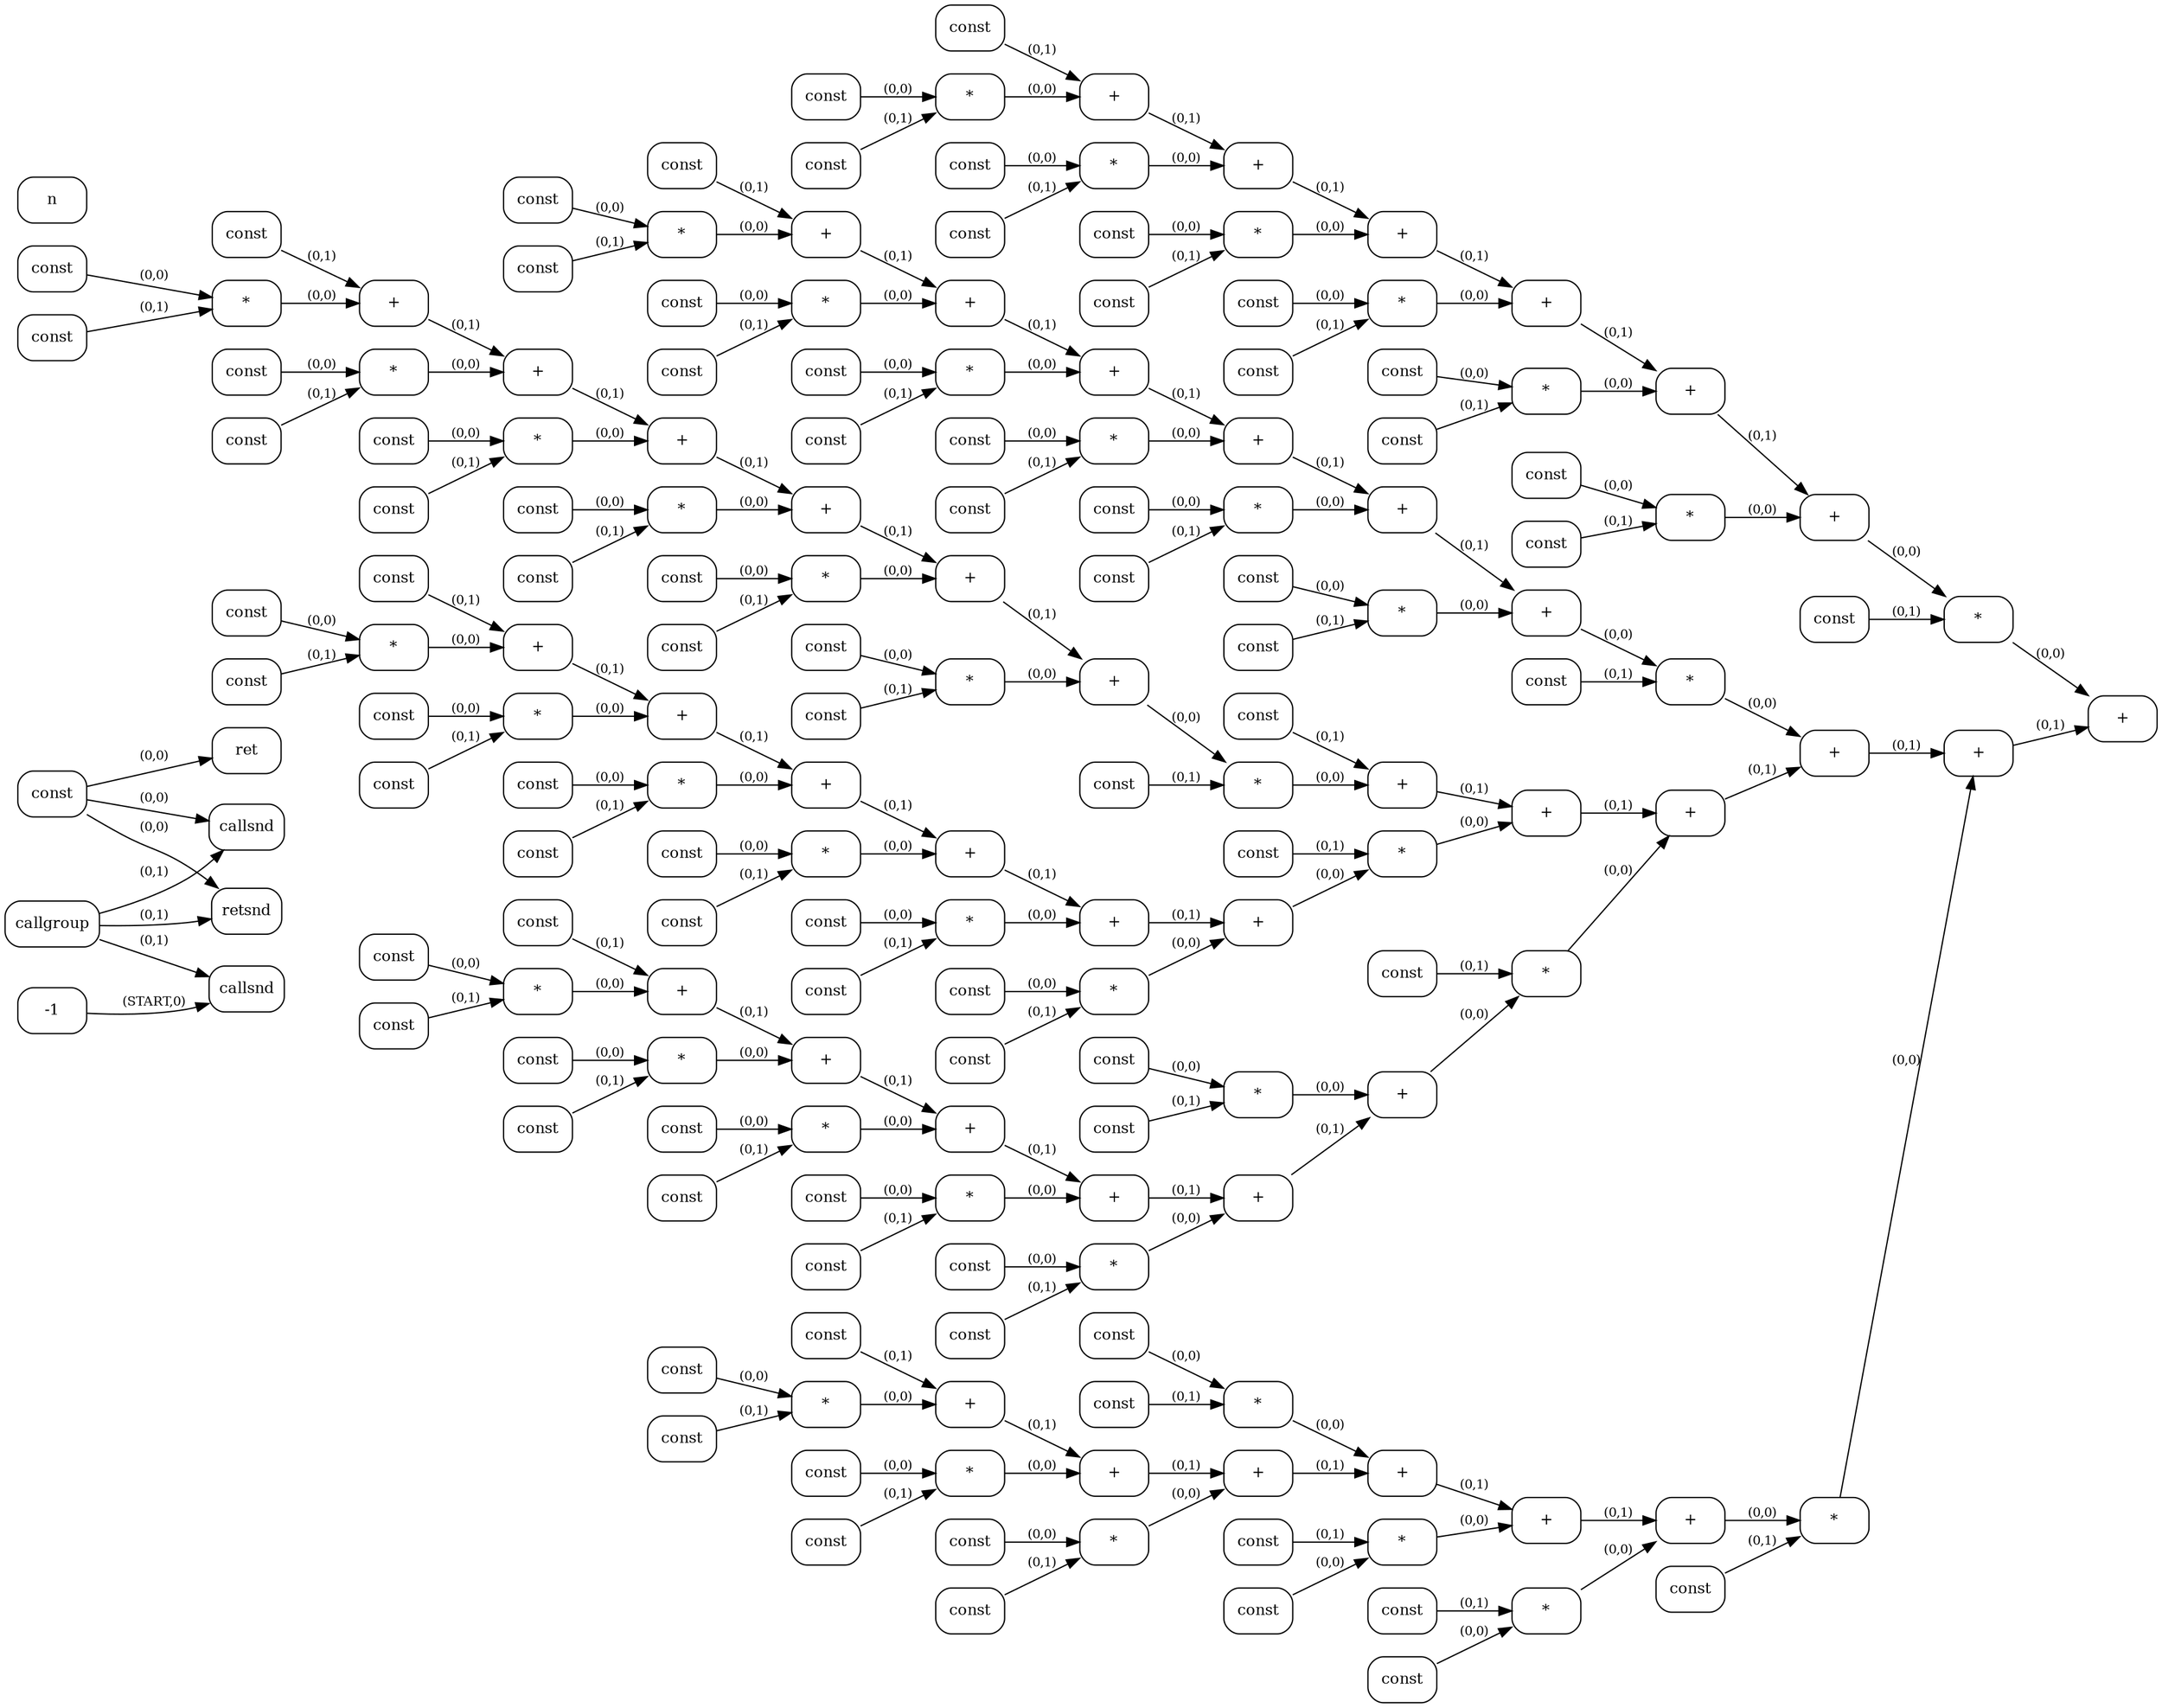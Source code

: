 digraph G {
  rankdir=LR;
  node [shape=box, style=rounded, fontsize=12];
  n0 [label="const"];
  n1 [label="callgroup"];
  n2 [label="callsnd"];
  n3 [label="callsnd"];
  n4 [label="retsnd"];
  n5 [label="const"];
  n6 [label="const"];
  n7 [label="const"];
  n8 [label="const"];
  n9 [label="const"];
  n10 [label="const"];
  n11 [label="const"];
  n12 [label="const"];
  n13 [label="const"];
  n14 [label="*"];
  n15 [label="+"];
  n16 [label="const"];
  n17 [label="*"];
  n18 [label="+"];
  n19 [label="const"];
  n20 [label="*"];
  n21 [label="+"];
  n22 [label="const"];
  n23 [label="*"];
  n24 [label="+"];
  n25 [label="const"];
  n26 [label="*"];
  n27 [label="+"];
  n28 [label="const"];
  n29 [label="*"];
  n30 [label="+"];
  n31 [label="const"];
  n32 [label="const"];
  n33 [label="const"];
  n34 [label="const"];
  n35 [label="const"];
  n36 [label="const"];
  n37 [label="const"];
  n38 [label="const"];
  n39 [label="*"];
  n40 [label="+"];
  n41 [label="const"];
  n42 [label="*"];
  n43 [label="+"];
  n44 [label="const"];
  n45 [label="*"];
  n46 [label="+"];
  n47 [label="const"];
  n48 [label="*"];
  n49 [label="+"];
  n50 [label="const"];
  n51 [label="*"];
  n52 [label="+"];
  n53 [label="const"];
  n54 [label="*"];
  n55 [label="+"];
  n56 [label="const"];
  n57 [label="const"];
  n58 [label="const"];
  n59 [label="const"];
  n60 [label="const"];
  n61 [label="const"];
  n62 [label="const"];
  n63 [label="const"];
  n64 [label="*"];
  n65 [label="+"];
  n66 [label="const"];
  n67 [label="*"];
  n68 [label="+"];
  n69 [label="const"];
  n70 [label="*"];
  n71 [label="+"];
  n72 [label="const"];
  n73 [label="*"];
  n74 [label="+"];
  n75 [label="const"];
  n76 [label="*"];
  n77 [label="+"];
  n78 [label="const"];
  n79 [label="*"];
  n80 [label="+"];
  n81 [label="const"];
  n82 [label="const"];
  n83 [label="const"];
  n84 [label="const"];
  n85 [label="const"];
  n86 [label="const"];
  n87 [label="const"];
  n88 [label="const"];
  n89 [label="*"];
  n90 [label="+"];
  n91 [label="const"];
  n92 [label="*"];
  n93 [label="+"];
  n94 [label="const"];
  n95 [label="*"];
  n96 [label="+"];
  n97 [label="const"];
  n98 [label="*"];
  n99 [label="+"];
  n100 [label="const"];
  n101 [label="*"];
  n102 [label="+"];
  n103 [label="const"];
  n104 [label="*"];
  n105 [label="+"];
  n106 [label="const"];
  n107 [label="const"];
  n108 [label="const"];
  n109 [label="const"];
  n110 [label="const"];
  n111 [label="const"];
  n112 [label="const"];
  n113 [label="const"];
  n114 [label="*"];
  n115 [label="+"];
  n116 [label="const"];
  n117 [label="*"];
  n118 [label="+"];
  n119 [label="const"];
  n120 [label="*"];
  n121 [label="+"];
  n122 [label="const"];
  n123 [label="*"];
  n124 [label="+"];
  n125 [label="const"];
  n126 [label="*"];
  n127 [label="+"];
  n128 [label="const"];
  n129 [label="*"];
  n130 [label="+"];
  n131 [label="const"];
  n132 [label="const"];
  n133 [label="const"];
  n134 [label="const"];
  n135 [label="const"];
  n136 [label="const"];
  n137 [label="const"];
  n138 [label="const"];
  n139 [label="*"];
  n140 [label="+"];
  n141 [label="const"];
  n142 [label="*"];
  n143 [label="+"];
  n144 [label="const"];
  n145 [label="*"];
  n146 [label="+"];
  n147 [label="const"];
  n148 [label="*"];
  n149 [label="+"];
  n150 [label="const"];
  n151 [label="*"];
  n152 [label="+"];
  n153 [label="const"];
  n154 [label="*"];
  n155 [label="+"];
  n156 [label="const"];
  n157 [label="*"];
  n158 [label="+"];
  n159 [label="const"];
  n160 [label="*"];
  n161 [label="+"];
  n162 [label="const"];
  n163 [label="*"];
  n164 [label="+"];
  n165 [label="const"];
  n166 [label="*"];
  n167 [label="+"];
  n168 [label="const"];
  n169 [label="*"];
  n170 [label="+"];
  n171 [label="const"];
  n172 [label="*"];
  n173 [label="+"];
  n174 [label="ret"];
  n-1 -> n2 [label="(START,0)", fontsize=10];
  n1 -> n2 [label="(0,1)", fontsize=10];
  n0 -> n3 [label="(0,0)", fontsize=10];
  n1 -> n3 [label="(0,1)", fontsize=10];
  n0 -> n4 [label="(0,0)", fontsize=10];
  n1 -> n4 [label="(0,1)", fontsize=10];
  n12 -> n14 [label="(0,0)", fontsize=10];
  n13 -> n14 [label="(0,1)", fontsize=10];
  n14 -> n15 [label="(0,0)", fontsize=10];
  n6 -> n15 [label="(0,1)", fontsize=10];
  n11 -> n17 [label="(0,0)", fontsize=10];
  n16 -> n17 [label="(0,1)", fontsize=10];
  n17 -> n18 [label="(0,0)", fontsize=10];
  n15 -> n18 [label="(0,1)", fontsize=10];
  n10 -> n20 [label="(0,0)", fontsize=10];
  n19 -> n20 [label="(0,1)", fontsize=10];
  n20 -> n21 [label="(0,0)", fontsize=10];
  n18 -> n21 [label="(0,1)", fontsize=10];
  n9 -> n23 [label="(0,0)", fontsize=10];
  n22 -> n23 [label="(0,1)", fontsize=10];
  n23 -> n24 [label="(0,0)", fontsize=10];
  n21 -> n24 [label="(0,1)", fontsize=10];
  n8 -> n26 [label="(0,0)", fontsize=10];
  n25 -> n26 [label="(0,1)", fontsize=10];
  n26 -> n27 [label="(0,0)", fontsize=10];
  n24 -> n27 [label="(0,1)", fontsize=10];
  n7 -> n29 [label="(0,0)", fontsize=10];
  n28 -> n29 [label="(0,1)", fontsize=10];
  n29 -> n30 [label="(0,0)", fontsize=10];
  n27 -> n30 [label="(0,1)", fontsize=10];
  n37 -> n39 [label="(0,0)", fontsize=10];
  n38 -> n39 [label="(0,1)", fontsize=10];
  n39 -> n40 [label="(0,0)", fontsize=10];
  n31 -> n40 [label="(0,1)", fontsize=10];
  n36 -> n42 [label="(0,0)", fontsize=10];
  n41 -> n42 [label="(0,1)", fontsize=10];
  n42 -> n43 [label="(0,0)", fontsize=10];
  n40 -> n43 [label="(0,1)", fontsize=10];
  n35 -> n45 [label="(0,0)", fontsize=10];
  n44 -> n45 [label="(0,1)", fontsize=10];
  n45 -> n46 [label="(0,0)", fontsize=10];
  n43 -> n46 [label="(0,1)", fontsize=10];
  n34 -> n48 [label="(0,0)", fontsize=10];
  n47 -> n48 [label="(0,1)", fontsize=10];
  n48 -> n49 [label="(0,0)", fontsize=10];
  n46 -> n49 [label="(0,1)", fontsize=10];
  n33 -> n51 [label="(0,0)", fontsize=10];
  n50 -> n51 [label="(0,1)", fontsize=10];
  n51 -> n52 [label="(0,0)", fontsize=10];
  n49 -> n52 [label="(0,1)", fontsize=10];
  n32 -> n54 [label="(0,0)", fontsize=10];
  n53 -> n54 [label="(0,1)", fontsize=10];
  n54 -> n55 [label="(0,0)", fontsize=10];
  n52 -> n55 [label="(0,1)", fontsize=10];
  n62 -> n64 [label="(0,0)", fontsize=10];
  n63 -> n64 [label="(0,1)", fontsize=10];
  n64 -> n65 [label="(0,0)", fontsize=10];
  n56 -> n65 [label="(0,1)", fontsize=10];
  n61 -> n67 [label="(0,0)", fontsize=10];
  n66 -> n67 [label="(0,1)", fontsize=10];
  n67 -> n68 [label="(0,0)", fontsize=10];
  n65 -> n68 [label="(0,1)", fontsize=10];
  n60 -> n70 [label="(0,0)", fontsize=10];
  n69 -> n70 [label="(0,1)", fontsize=10];
  n70 -> n71 [label="(0,0)", fontsize=10];
  n68 -> n71 [label="(0,1)", fontsize=10];
  n59 -> n73 [label="(0,0)", fontsize=10];
  n72 -> n73 [label="(0,1)", fontsize=10];
  n73 -> n74 [label="(0,0)", fontsize=10];
  n71 -> n74 [label="(0,1)", fontsize=10];
  n58 -> n76 [label="(0,0)", fontsize=10];
  n75 -> n76 [label="(0,1)", fontsize=10];
  n76 -> n77 [label="(0,0)", fontsize=10];
  n74 -> n77 [label="(0,1)", fontsize=10];
  n57 -> n79 [label="(0,0)", fontsize=10];
  n78 -> n79 [label="(0,1)", fontsize=10];
  n79 -> n80 [label="(0,0)", fontsize=10];
  n77 -> n80 [label="(0,1)", fontsize=10];
  n87 -> n89 [label="(0,0)", fontsize=10];
  n88 -> n89 [label="(0,1)", fontsize=10];
  n89 -> n90 [label="(0,0)", fontsize=10];
  n81 -> n90 [label="(0,1)", fontsize=10];
  n86 -> n92 [label="(0,0)", fontsize=10];
  n91 -> n92 [label="(0,1)", fontsize=10];
  n92 -> n93 [label="(0,0)", fontsize=10];
  n90 -> n93 [label="(0,1)", fontsize=10];
  n85 -> n95 [label="(0,0)", fontsize=10];
  n94 -> n95 [label="(0,1)", fontsize=10];
  n95 -> n96 [label="(0,0)", fontsize=10];
  n93 -> n96 [label="(0,1)", fontsize=10];
  n84 -> n98 [label="(0,0)", fontsize=10];
  n97 -> n98 [label="(0,1)", fontsize=10];
  n98 -> n99 [label="(0,0)", fontsize=10];
  n96 -> n99 [label="(0,1)", fontsize=10];
  n83 -> n101 [label="(0,0)", fontsize=10];
  n100 -> n101 [label="(0,1)", fontsize=10];
  n101 -> n102 [label="(0,0)", fontsize=10];
  n99 -> n102 [label="(0,1)", fontsize=10];
  n82 -> n104 [label="(0,0)", fontsize=10];
  n103 -> n104 [label="(0,1)", fontsize=10];
  n104 -> n105 [label="(0,0)", fontsize=10];
  n102 -> n105 [label="(0,1)", fontsize=10];
  n112 -> n114 [label="(0,0)", fontsize=10];
  n113 -> n114 [label="(0,1)", fontsize=10];
  n114 -> n115 [label="(0,0)", fontsize=10];
  n106 -> n115 [label="(0,1)", fontsize=10];
  n111 -> n117 [label="(0,0)", fontsize=10];
  n116 -> n117 [label="(0,1)", fontsize=10];
  n117 -> n118 [label="(0,0)", fontsize=10];
  n115 -> n118 [label="(0,1)", fontsize=10];
  n110 -> n120 [label="(0,0)", fontsize=10];
  n119 -> n120 [label="(0,1)", fontsize=10];
  n120 -> n121 [label="(0,0)", fontsize=10];
  n118 -> n121 [label="(0,1)", fontsize=10];
  n109 -> n123 [label="(0,0)", fontsize=10];
  n122 -> n123 [label="(0,1)", fontsize=10];
  n123 -> n124 [label="(0,0)", fontsize=10];
  n121 -> n124 [label="(0,1)", fontsize=10];
  n108 -> n126 [label="(0,0)", fontsize=10];
  n125 -> n126 [label="(0,1)", fontsize=10];
  n126 -> n127 [label="(0,0)", fontsize=10];
  n124 -> n127 [label="(0,1)", fontsize=10];
  n107 -> n129 [label="(0,0)", fontsize=10];
  n128 -> n129 [label="(0,1)", fontsize=10];
  n129 -> n130 [label="(0,0)", fontsize=10];
  n127 -> n130 [label="(0,1)", fontsize=10];
  n137 -> n139 [label="(0,0)", fontsize=10];
  n138 -> n139 [label="(0,1)", fontsize=10];
  n139 -> n140 [label="(0,0)", fontsize=10];
  n131 -> n140 [label="(0,1)", fontsize=10];
  n136 -> n142 [label="(0,0)", fontsize=10];
  n141 -> n142 [label="(0,1)", fontsize=10];
  n142 -> n143 [label="(0,0)", fontsize=10];
  n140 -> n143 [label="(0,1)", fontsize=10];
  n135 -> n145 [label="(0,0)", fontsize=10];
  n144 -> n145 [label="(0,1)", fontsize=10];
  n145 -> n146 [label="(0,0)", fontsize=10];
  n143 -> n146 [label="(0,1)", fontsize=10];
  n134 -> n148 [label="(0,0)", fontsize=10];
  n147 -> n148 [label="(0,1)", fontsize=10];
  n148 -> n149 [label="(0,0)", fontsize=10];
  n146 -> n149 [label="(0,1)", fontsize=10];
  n133 -> n151 [label="(0,0)", fontsize=10];
  n150 -> n151 [label="(0,1)", fontsize=10];
  n151 -> n152 [label="(0,0)", fontsize=10];
  n149 -> n152 [label="(0,1)", fontsize=10];
  n132 -> n154 [label="(0,0)", fontsize=10];
  n153 -> n154 [label="(0,1)", fontsize=10];
  n154 -> n155 [label="(0,0)", fontsize=10];
  n152 -> n155 [label="(0,1)", fontsize=10];
  n155 -> n157 [label="(0,0)", fontsize=10];
  n156 -> n157 [label="(0,1)", fontsize=10];
  n157 -> n158 [label="(0,0)", fontsize=10];
  n5 -> n158 [label="(0,1)", fontsize=10];
  n130 -> n160 [label="(0,0)", fontsize=10];
  n159 -> n160 [label="(0,1)", fontsize=10];
  n160 -> n161 [label="(0,0)", fontsize=10];
  n158 -> n161 [label="(0,1)", fontsize=10];
  n105 -> n163 [label="(0,0)", fontsize=10];
  n162 -> n163 [label="(0,1)", fontsize=10];
  n163 -> n164 [label="(0,0)", fontsize=10];
  n161 -> n164 [label="(0,1)", fontsize=10];
  n80 -> n166 [label="(0,0)", fontsize=10];
  n165 -> n166 [label="(0,1)", fontsize=10];
  n166 -> n167 [label="(0,0)", fontsize=10];
  n164 -> n167 [label="(0,1)", fontsize=10];
  n55 -> n169 [label="(0,0)", fontsize=10];
  n168 -> n169 [label="(0,1)", fontsize=10];
  n169 -> n170 [label="(0,0)", fontsize=10];
  n167 -> n170 [label="(0,1)", fontsize=10];
  n30 -> n172 [label="(0,0)", fontsize=10];
  n171 -> n172 [label="(0,1)", fontsize=10];
  n172 -> n173 [label="(0,0)", fontsize=10];
  n170 -> n173 [label="(0,1)", fontsize=10];
  n0 -> n174 [label="(0,0)", fontsize=10];
}
